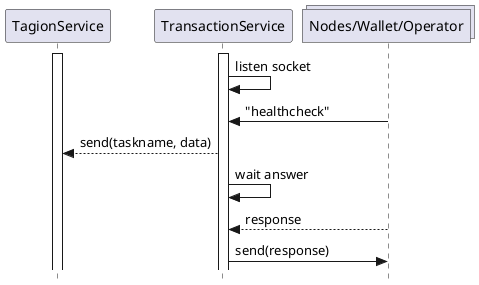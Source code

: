 @startuml Transaction service healthcheck diagram

skinparam Style strictuml

participant TagionService
participant TransactionService

activate TagionService
activate TransactionService
collections "Nodes/Wallet/Operator" as Connection

TransactionService -> TransactionService : listen socket
Connection -> TransactionService : "healthcheck"
TransactionService --> TagionService : send(taskname, data)
TransactionService -> TransactionService : wait answer
Connection --> TransactionService : response
TransactionService -> Connection  : send(response)
@enduml